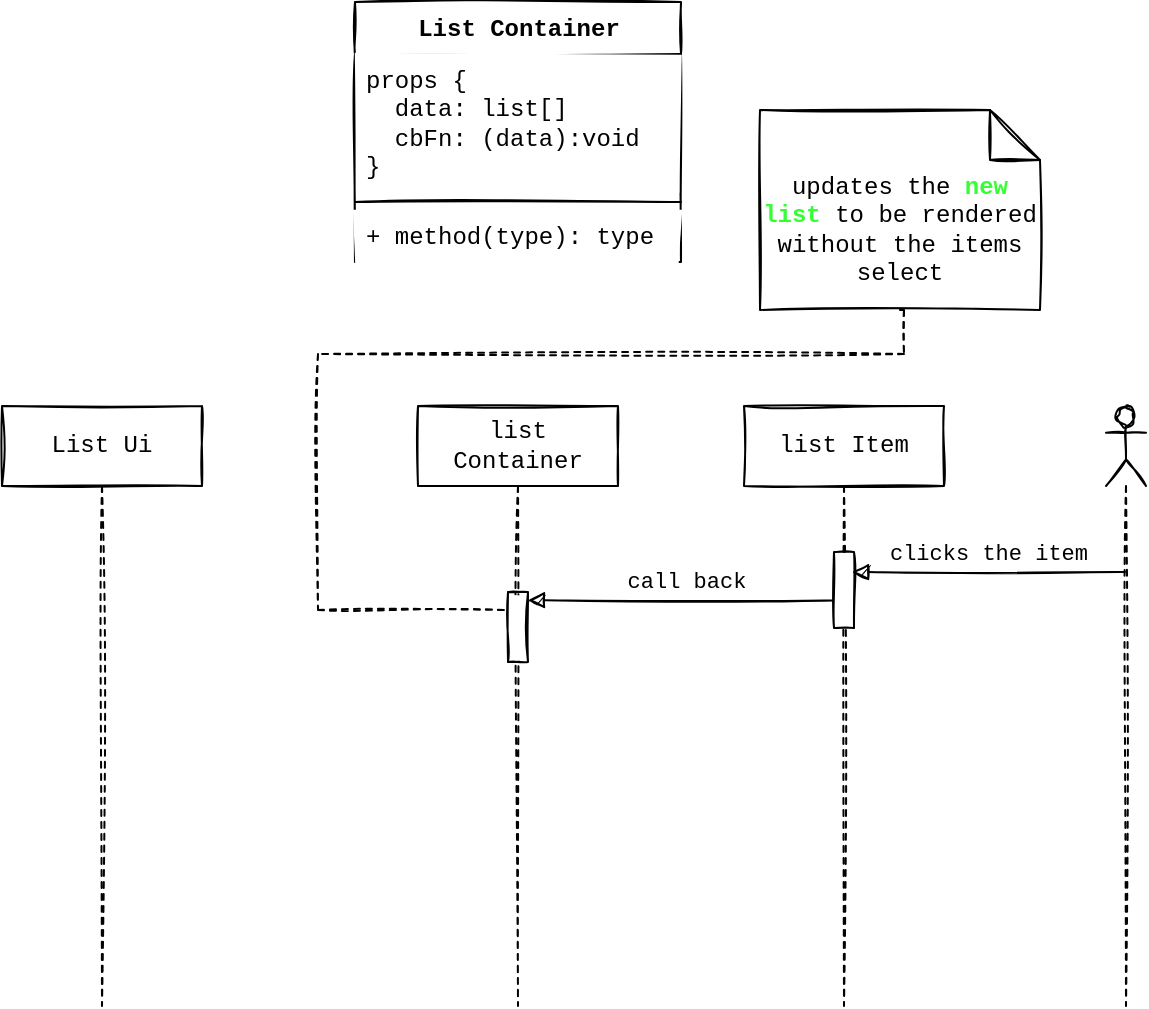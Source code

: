 <mxfile version="18.1.3" type="device" pages="2"><diagram id="rSxoALjN4No_AQTxvwPx" name="Page-1"><mxGraphModel dx="942" dy="698" grid="0" gridSize="10" guides="1" tooltips="1" connect="1" arrows="1" fold="1" page="1" pageScale="1" pageWidth="1169" pageHeight="827" math="0" shadow="0"><root><mxCell id="0"/><mxCell id="1" parent="0"/><mxCell id="3" value="call back" style="html=1;verticalAlign=bottom;endArrow=block;rounded=0;entryX=1;entryY=0.088;entryDx=0;entryDy=0;entryPerimeter=0;sketch=1;fontFamily=Courier New;" parent="1" edge="1"><mxGeometry width="80" relative="1" as="geometry"><mxPoint x="721.5" y="417.08" as="sourcePoint"/><mxPoint x="564" y="417.08" as="targetPoint"/></mxGeometry></mxCell><mxCell id="4" value="list Container" style="shape=umlLifeline;perimeter=lifelinePerimeter;whiteSpace=wrap;html=1;container=1;collapsible=0;recursiveResize=0;outlineConnect=0;sketch=1;fontFamily=Courier New;" parent="1" vertex="1"><mxGeometry x="509" y="320" width="100" height="300" as="geometry"/></mxCell><mxCell id="5" value="" style="html=1;points=[];perimeter=orthogonalPerimeter;sketch=1;fontFamily=Courier New;" parent="4" vertex="1"><mxGeometry x="45" y="93" width="10" height="35" as="geometry"/></mxCell><mxCell id="6" value="list Item" style="shape=umlLifeline;perimeter=lifelinePerimeter;whiteSpace=wrap;html=1;container=1;collapsible=0;recursiveResize=0;outlineConnect=0;sketch=1;fontFamily=Courier New;" parent="1" vertex="1"><mxGeometry x="672" y="320" width="100" height="300" as="geometry"/></mxCell><mxCell id="7" value="" style="html=1;points=[];perimeter=orthogonalPerimeter;sketch=1;fontFamily=Courier New;" parent="6" vertex="1"><mxGeometry x="45" y="73" width="10" height="38" as="geometry"/></mxCell><mxCell id="8" value="" style="shape=umlLifeline;participant=umlActor;perimeter=lifelinePerimeter;whiteSpace=wrap;html=1;container=1;collapsible=0;recursiveResize=0;verticalAlign=top;spacingTop=36;outlineConnect=0;sketch=1;fontFamily=Courier New;" parent="1" vertex="1"><mxGeometry x="853" y="320" width="20" height="300" as="geometry"/></mxCell><mxCell id="9" value="clicks the item" style="html=1;verticalAlign=bottom;endArrow=block;rounded=0;entryX=0.9;entryY=0.238;entryDx=0;entryDy=0;entryPerimeter=0;sketch=1;fontFamily=Courier New;" parent="1" edge="1"><mxGeometry width="80" relative="1" as="geometry"><mxPoint x="862.5" y="403.04" as="sourcePoint"/><mxPoint x="726" y="403.04" as="targetPoint"/></mxGeometry></mxCell><mxCell id="10" style="edgeStyle=orthogonalEdgeStyle;rounded=0;orthogonalLoop=1;jettySize=auto;html=1;exitX=0.5;exitY=1;exitDx=0;exitDy=0;exitPerimeter=0;entryX=-0.1;entryY=0.257;entryDx=0;entryDy=0;entryPerimeter=0;sketch=1;endArrow=none;endFill=0;dashed=1;fontFamily=Courier New;" parent="1" source="11" target="5" edge="1"><mxGeometry relative="1" as="geometry"><Array as="points"><mxPoint x="752" y="272"/><mxPoint x="752" y="294"/><mxPoint x="459" y="294"/><mxPoint x="459" y="422"/></Array></mxGeometry></mxCell><mxCell id="11" value="updates the &lt;font color=&quot;#33ff33&quot;&gt;&lt;b&gt;new list &lt;/b&gt;&lt;/font&gt;to be rendered without the items select" style="shape=note2;boundedLbl=1;whiteSpace=wrap;html=1;size=25;verticalAlign=top;align=center;sketch=1;fontFamily=Courier New;" parent="1" vertex="1"><mxGeometry x="680" y="172" width="140" height="100" as="geometry"/></mxCell><mxCell id="12" value="List Container" style="swimlane;fontStyle=1;align=center;verticalAlign=top;childLayout=stackLayout;horizontal=1;startSize=26;horizontalStack=0;resizeParent=1;resizeParentMax=0;resizeLast=0;collapsible=1;marginBottom=0;labelBorderColor=none;sketch=1;fontFamily=Courier New;fontSize=12;fontColor=default;strokeColor=default;fillColor=default;html=1;" parent="1" vertex="1"><mxGeometry x="477.48" y="118" width="163.03" height="130" as="geometry"/></mxCell><mxCell id="13" value="&lt;font&gt;props {&lt;br&gt;&amp;nbsp; data: list[]&lt;br&gt;&amp;nbsp; cbFn: (data):void&lt;br&gt;}&lt;br&gt;&lt;/font&gt;" style="text;strokeColor=none;fillColor=default;align=left;verticalAlign=top;spacingLeft=4;spacingRight=4;overflow=hidden;rotatable=0;points=[[0,0.5],[1,0.5]];portConstraint=eastwest;labelBorderColor=none;sketch=1;fontFamily=Courier New;fontSize=12;fontColor=default;html=1;whiteSpace=wrap;" parent="12" vertex="1"><mxGeometry y="26" width="163.03" height="70" as="geometry"/></mxCell><mxCell id="14" value="" style="line;strokeWidth=1;fillColor=default;align=left;verticalAlign=middle;spacingTop=-1;spacingLeft=3;spacingRight=3;rotatable=0;labelPosition=right;points=[];portConstraint=eastwest;labelBorderColor=none;sketch=1;fontFamily=Courier New;fontSize=12;fontColor=default;html=1;" parent="12" vertex="1"><mxGeometry y="96" width="163.03" height="8" as="geometry"/></mxCell><mxCell id="15" value="+ method(type): type" style="text;strokeColor=none;fillColor=default;align=left;verticalAlign=top;spacingLeft=4;spacingRight=4;overflow=hidden;rotatable=0;points=[[0,0.5],[1,0.5]];portConstraint=eastwest;labelBorderColor=none;sketch=1;fontFamily=Courier New;fontSize=12;fontColor=default;html=1;" parent="12" vertex="1"><mxGeometry y="104" width="163.03" height="26" as="geometry"/></mxCell><mxCell id="16" value="List Ui" style="shape=umlLifeline;perimeter=lifelinePerimeter;whiteSpace=wrap;html=1;container=1;collapsible=0;recursiveResize=0;outlineConnect=0;labelBorderColor=none;sketch=1;fontFamily=Courier New;fontSize=12;fontColor=default;strokeColor=default;fillColor=default;" parent="1" vertex="1"><mxGeometry x="301" y="320" width="100" height="300" as="geometry"/></mxCell></root></mxGraphModel></diagram><diagram id="VCcpjpweeXoqPLi9V9-A" name="Page-2"><mxGraphModel dx="942" dy="1798" grid="0" gridSize="10" guides="1" tooltips="1" connect="1" arrows="1" fold="1" page="1" pageScale="1" pageWidth="850" pageHeight="1100" math="0" shadow="0"><root><mxCell id="0"/><mxCell id="1" parent="0"/><mxCell id="HVmd5oPD-uzvYYjfUGaW-1" value="" style="rounded=0;whiteSpace=wrap;html=1;fontFamily=Courier New;sketch=1;" vertex="1" parent="1"><mxGeometry x="24" y="115" width="171" height="23" as="geometry"/></mxCell><mxCell id="HVmd5oPD-uzvYYjfUGaW-2" value="Input List Content text field" style="text;html=1;align=center;verticalAlign=middle;resizable=0;points=[];autosize=1;strokeColor=none;fillColor=none;fontFamily=Courier New;" vertex="1" parent="1"><mxGeometry x="47" y="67" width="219" height="18" as="geometry"/></mxCell><mxCell id="HVmd5oPD-uzvYYjfUGaW-3" value="ADD" style="rounded=1;whiteSpace=wrap;html=1;sketch=1;fontFamily=Courier New;fillColor=#33FFFF;" vertex="1" parent="1"><mxGeometry x="202" y="115" width="75" height="24" as="geometry"/></mxCell><mxCell id="HVmd5oPD-uzvYYjfUGaW-4" value="Input List Content" style="swimlane;fontStyle=1;align=center;verticalAlign=top;childLayout=stackLayout;horizontal=1;startSize=26;horizontalStack=0;resizeParent=1;resizeParentMax=0;resizeLast=0;collapsible=1;marginBottom=0;sketch=1;fontFamily=Courier New;fillColor=none;" vertex="1" parent="1"><mxGeometry x="965.5" y="360" width="333" height="127" as="geometry"/></mxCell><mxCell id="HVmd5oPD-uzvYYjfUGaW-5" value="props {&#10;  onNewListItemAdded: (content: string):void&#10;}&#10;state {content: string}" style="text;strokeColor=none;fillColor=none;align=left;verticalAlign=top;spacingLeft=4;spacingRight=4;overflow=hidden;rotatable=0;points=[[0,0.5],[1,0.5]];portConstraint=eastwest;sketch=1;fontFamily=Courier New;" vertex="1" parent="HVmd5oPD-uzvYYjfUGaW-4"><mxGeometry y="26" width="333" height="67" as="geometry"/></mxCell><mxCell id="HVmd5oPD-uzvYYjfUGaW-6" value="" style="line;strokeWidth=1;fillColor=none;align=left;verticalAlign=middle;spacingTop=-1;spacingLeft=3;spacingRight=3;rotatable=0;labelPosition=right;points=[];portConstraint=eastwest;sketch=1;fontFamily=Courier New;" vertex="1" parent="HVmd5oPD-uzvYYjfUGaW-4"><mxGeometry y="93" width="333" height="8" as="geometry"/></mxCell><mxCell id="HVmd5oPD-uzvYYjfUGaW-7" value="addNewListItem(content: string)" style="text;strokeColor=none;fillColor=none;align=left;verticalAlign=top;spacingLeft=4;spacingRight=4;overflow=hidden;rotatable=0;points=[[0,0.5],[1,0.5]];portConstraint=eastwest;sketch=1;fontFamily=Courier New;" vertex="1" parent="HVmd5oPD-uzvYYjfUGaW-4"><mxGeometry y="101" width="333" height="26" as="geometry"/></mxCell><mxCell id="HVmd5oPD-uzvYYjfUGaW-8" value="Actor" style="shape=umlActor;verticalLabelPosition=bottom;verticalAlign=top;html=1;outlineConnect=0;sketch=1;fontFamily=Courier New;fillColor=none;" vertex="1" parent="1"><mxGeometry x="51" y="275" width="30" height="60" as="geometry"/></mxCell><mxCell id="HVmd5oPD-uzvYYjfUGaW-9" value="&lt;div&gt;&lt;br&gt;&lt;/div&gt;" style="text;html=1;align=left;verticalAlign=middle;resizable=0;points=[];autosize=1;strokeColor=none;fillColor=none;fontFamily=Courier New;" vertex="1" parent="1"><mxGeometry x="180" y="332" width="10" height="18" as="geometry"/></mxCell><mxCell id="HVmd5oPD-uzvYYjfUGaW-10" value="&lt;ul&gt;&lt;li&gt;User types the content he wants to add to the list in the input field&lt;/li&gt;&lt;li&gt;press the add button to add the content&lt;/li&gt;&lt;li&gt;the content gets displayed in the list container bellow the items already in the list&lt;/li&gt;&lt;/ul&gt;" style="whiteSpace=wrap;html=1;sketch=1;fontFamily=Courier New;fillColor=none;align=left;verticalAlign=top;" vertex="1" parent="1"><mxGeometry x="136" y="220" width="235" height="201" as="geometry"/></mxCell><mxCell id="HVmd5oPD-uzvYYjfUGaW-12" value="&lt;ul&gt;&lt;li&gt;When a user selects list items the delet button is displayed instead of the input field&lt;/li&gt;&lt;/ul&gt;" style="whiteSpace=wrap;html=1;sketch=1;fontFamily=Courier New;fillColor=none;align=left;verticalAlign=top;" vertex="1" parent="1"><mxGeometry x="136" y="442" width="235" height="90" as="geometry"/></mxCell><mxCell id="HVmd5oPD-uzvYYjfUGaW-13" value="&lt;ul&gt;&lt;li&gt;A user cant add an empty content to the list&lt;/li&gt;&lt;/ul&gt;" style="whiteSpace=wrap;html=1;sketch=1;fontFamily=Courier New;fillColor=none;align=left;verticalAlign=top;" vertex="1" parent="1"><mxGeometry x="136" y="550" width="235" height="63" as="geometry"/></mxCell><mxCell id="HVmd5oPD-uzvYYjfUGaW-14" value="List UI" style="rounded=0;whiteSpace=wrap;html=1;sketch=1;fontFamily=Courier New;fillColor=none;" vertex="1" parent="1"><mxGeometry x="705" y="51" width="120" height="60" as="geometry"/></mxCell><mxCell id="HVmd5oPD-uzvYYjfUGaW-15" value="List Container" style="rounded=0;whiteSpace=wrap;html=1;sketch=1;fontFamily=Courier New;fillColor=none;" vertex="1" parent="1"><mxGeometry x="705" y="176" width="120" height="60" as="geometry"/></mxCell><mxCell id="HVmd5oPD-uzvYYjfUGaW-16" value="Input List Content" style="rounded=0;whiteSpace=wrap;html=1;sketch=1;fontFamily=Courier New;fillColor=none;" vertex="1" parent="1"><mxGeometry x="631" y="288" width="120" height="70" as="geometry"/></mxCell><mxCell id="HVmd5oPD-uzvYYjfUGaW-17" value="List Item" style="rounded=0;whiteSpace=wrap;html=1;sketch=1;fontFamily=Courier New;fillColor=default;" vertex="1" parent="1"><mxGeometry x="785" y="288" width="120" height="70" as="geometry"/></mxCell><mxCell id="eamHzpph56t5jzTISYll-1" value="List Container" style="swimlane;fontStyle=1;align=center;verticalAlign=top;childLayout=stackLayout;horizontal=1;startSize=26;horizontalStack=0;resizeParent=1;resizeParentMax=0;resizeLast=0;collapsible=1;marginBottom=0;labelBorderColor=none;sketch=1;fontFamily=Courier New;fontSize=12;fontColor=default;strokeColor=default;fillColor=default;html=1;" vertex="1" parent="1"><mxGeometry x="1004" y="167" width="267" height="130" as="geometry"/></mxCell><mxCell id="eamHzpph56t5jzTISYll-2" value="&lt;font&gt;props {&lt;br&gt;&amp;nbsp; data: ListContent[]&lt;br&gt;&amp;nbsp; updateParentState: (newData):void&lt;br&gt;}&lt;br&gt;&lt;/font&gt;" style="text;strokeColor=none;fillColor=default;align=left;verticalAlign=top;spacingLeft=4;spacingRight=4;overflow=hidden;rotatable=0;points=[[0,0.5],[1,0.5]];portConstraint=eastwest;labelBorderColor=none;sketch=1;fontFamily=Courier New;fontSize=12;fontColor=default;html=1;whiteSpace=wrap;" vertex="1" parent="eamHzpph56t5jzTISYll-1"><mxGeometry y="26" width="267" height="70" as="geometry"/></mxCell><mxCell id="eamHzpph56t5jzTISYll-3" value="" style="line;strokeWidth=1;fillColor=default;align=left;verticalAlign=middle;spacingTop=-1;spacingLeft=3;spacingRight=3;rotatable=0;labelPosition=right;points=[];portConstraint=eastwest;labelBorderColor=none;sketch=1;fontFamily=Courier New;fontSize=12;fontColor=default;html=1;" vertex="1" parent="eamHzpph56t5jzTISYll-1"><mxGeometry y="96" width="267" height="8" as="geometry"/></mxCell><mxCell id="eamHzpph56t5jzTISYll-4" value="+ method(type): type" style="text;strokeColor=none;fillColor=default;align=left;verticalAlign=top;spacingLeft=4;spacingRight=4;overflow=hidden;rotatable=0;points=[[0,0.5],[1,0.5]];portConstraint=eastwest;labelBorderColor=none;sketch=1;fontFamily=Courier New;fontSize=12;fontColor=default;html=1;" vertex="1" parent="eamHzpph56t5jzTISYll-1"><mxGeometry y="104" width="267" height="26" as="geometry"/></mxCell><mxCell id="eamHzpph56t5jzTISYll-9" style="edgeStyle=orthogonalEdgeStyle;rounded=0;orthogonalLoop=1;jettySize=auto;html=1;entryX=0.476;entryY=0.015;entryDx=0;entryDy=0;entryPerimeter=0;fontFamily=Courier New;endArrow=open;endFill=0;endSize=13;sketch=1;" edge="1" parent="1" source="eamHzpph56t5jzTISYll-5" target="eamHzpph56t5jzTISYll-1"><mxGeometry relative="1" as="geometry"/></mxCell><mxCell id="eamHzpph56t5jzTISYll-5" value="List UI" style="swimlane;fontStyle=1;align=center;verticalAlign=top;childLayout=stackLayout;horizontal=1;startSize=26;horizontalStack=0;resizeParent=1;resizeParentMax=0;resizeLast=0;collapsible=1;marginBottom=0;labelBorderColor=none;sketch=1;fontFamily=Courier New;fontSize=12;fontColor=default;strokeColor=default;fillColor=default;html=1;" vertex="1" parent="1"><mxGeometry x="1004" y="-30" width="256" height="130" as="geometry"/></mxCell><mxCell id="eamHzpph56t5jzTISYll-6" value="&lt;font&gt;props {}&lt;br&gt;state {&lt;br&gt;&amp;nbsp; data: ListContent[]&lt;br&gt;}&lt;br&gt;&lt;/font&gt;" style="text;strokeColor=none;fillColor=default;align=left;verticalAlign=top;spacingLeft=4;spacingRight=4;overflow=hidden;rotatable=0;points=[[0,0.5],[1,0.5]];portConstraint=eastwest;labelBorderColor=none;sketch=1;fontFamily=Courier New;fontSize=12;fontColor=default;html=1;whiteSpace=wrap;" vertex="1" parent="eamHzpph56t5jzTISYll-5"><mxGeometry y="26" width="256" height="70" as="geometry"/></mxCell><mxCell id="eamHzpph56t5jzTISYll-7" value="" style="line;strokeWidth=1;fillColor=default;align=left;verticalAlign=middle;spacingTop=-1;spacingLeft=3;spacingRight=3;rotatable=0;labelPosition=right;points=[];portConstraint=eastwest;labelBorderColor=none;sketch=1;fontFamily=Courier New;fontSize=12;fontColor=default;html=1;" vertex="1" parent="eamHzpph56t5jzTISYll-5"><mxGeometry y="96" width="256" height="8" as="geometry"/></mxCell><mxCell id="eamHzpph56t5jzTISYll-8" value="+ method(type): type" style="text;strokeColor=none;fillColor=default;align=left;verticalAlign=top;spacingLeft=4;spacingRight=4;overflow=hidden;rotatable=0;points=[[0,0.5],[1,0.5]];portConstraint=eastwest;labelBorderColor=none;sketch=1;fontFamily=Courier New;fontSize=12;fontColor=default;html=1;" vertex="1" parent="eamHzpph56t5jzTISYll-5"><mxGeometry y="104" width="256" height="26" as="geometry"/></mxCell></root></mxGraphModel></diagram></mxfile>